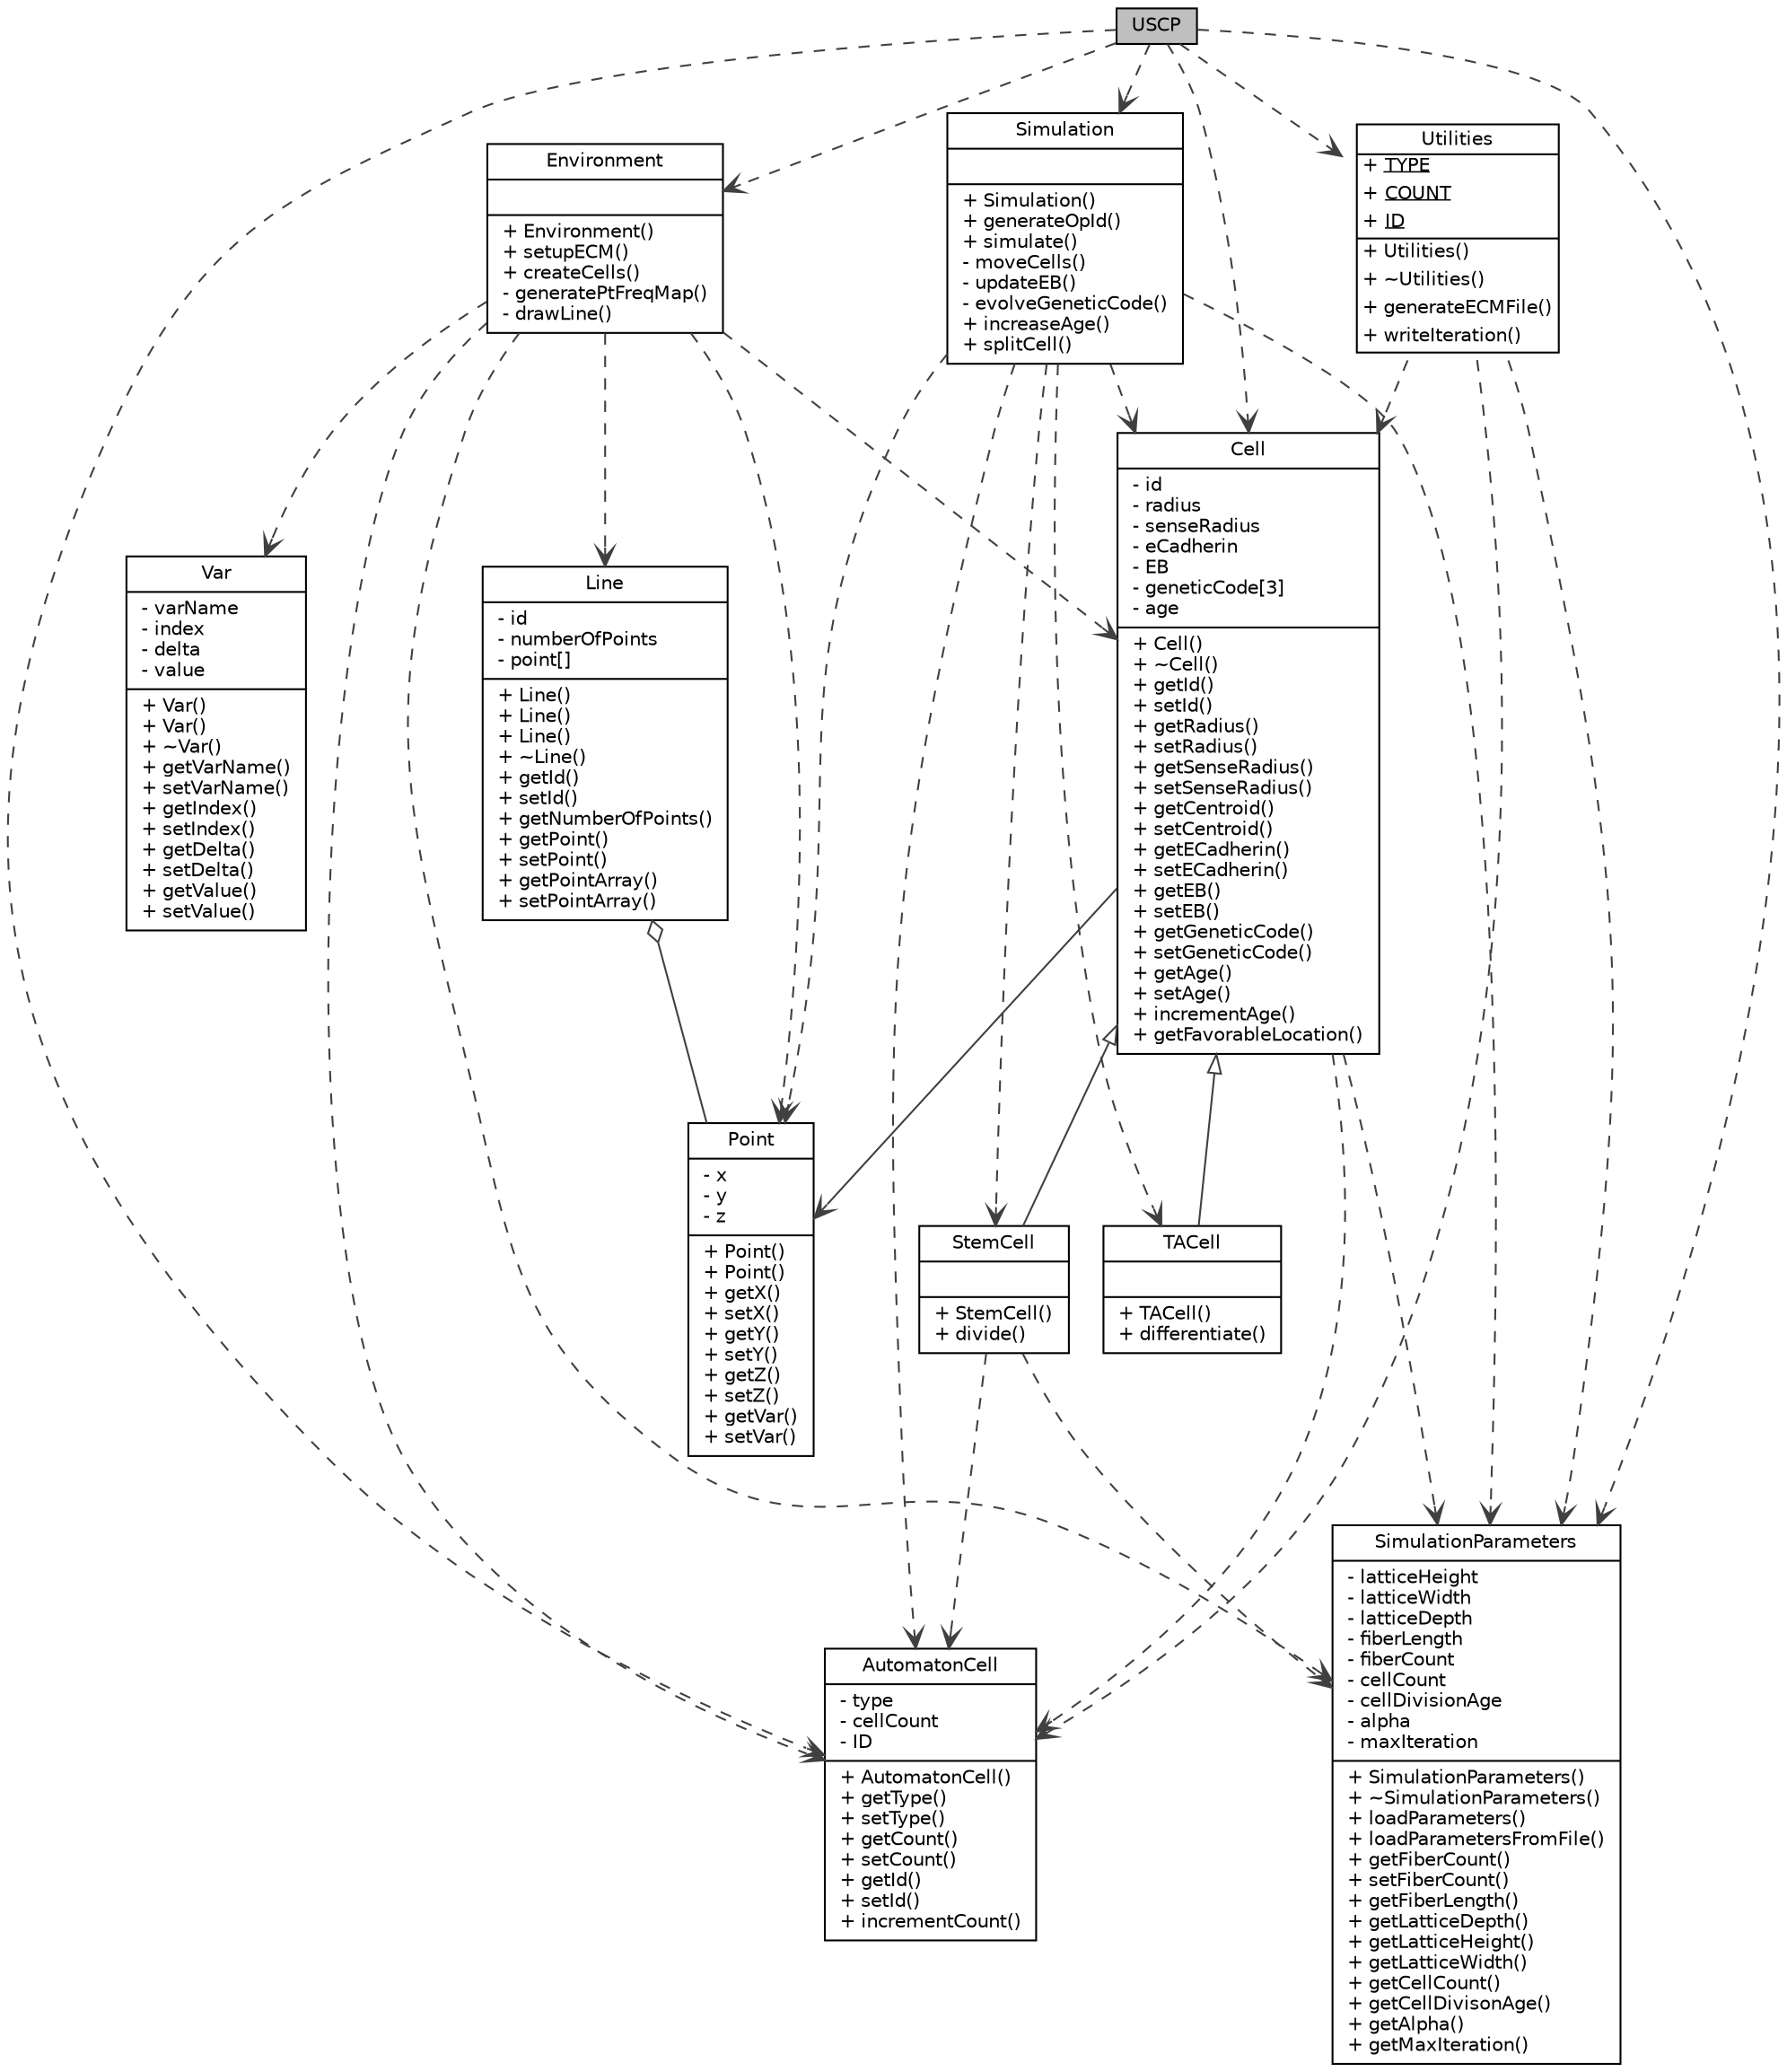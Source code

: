digraph "Class_Diagram" {
//	size="5.5,9"
	//----------------------------------------------------------------------------------------------
	edge [fontname="Helvetica",fontsize="10",labelfontname="Helvetica",labelfontsize="10"];

node [fontname="Helvetica",fontsize="10",shape=record];
//----------------------------------------------------------------------------------------------

uscp [label="USCP",height=0.2,width=0.4,color="black", fillcolor="grey75", style="filled" fontcolor="black"];

//----------------------------------------------------------------------------------------------
automaton_cell [label="{AutomatonCell\n|- type\l- cellCount\l- ID\l|+ AutomatonCell()\l+ getType()\l+ setType()\l+ getCount()\l+ setCount()\l+ getId()\l+ setId()\l+ incrementCount()\l}",height=0.2,width=0.4,color="black", fillcolor="white", style="filled" fontcolor="black"];

//----------------------------------------------------------------------------------------------
cell [label="{Cell\n|- id\l- radius\l- senseRadius\l- eCadherin\l- EB\l- geneticCode[3]\l- age\l|+ Cell()\l+ ~Cell()\l+ getId()\l+ setId()\l+ getRadius()\l+ setRadius()\l+ getSenseRadius()\l+ setSenseRadius()\l+ getCentroid()\l+ setCentroid()\l+ getECadherin()\l+ setECadherin()\l+ getEB()\l+ setEB()\l+ getGeneticCode()\l+ setGeneticCode()\l+ getAge()\l+ setAge()\l+ incrementAge()\l+ getFavorableLocation()\l}",height=0.2,width=0.4,color="black", fillcolor="white", style="filled" fontcolor="black"];

//----------------------------------------------------------------------------------------------
environment [label="{Environment\n||+ Environment()\l+ setupECM()\l+ createCells()\l- generatePtFreqMap()\l- drawLine()\l}",height=0.2,width=0.4,color="black", fillcolor="white", style="filled" fontcolor="black"];

//----------------------------------------------------------------------------------------------
line [label="{Line\n|- id\l- numberOfPoints\l- point[]\l|+ Line()\l+ Line()\l+ Line()\l+ ~Line()\l+ getId()\l+ setId()\l+ getNumberOfPoints()\l+ getPoint()\l+ setPoint()\l+ getPointArray()\l+ setPointArray()\l}",height=0.2,width=0.4,color="black", fillcolor="white", style="filled" fontcolor="black"];

//----------------------------------------------------------------------------------------------
point [label="{Point\n|- x\l- y\l- z\l|+ Point()\l+ Point()\l+ getX()\l+ setX()\l+ getY()\l+ setY()\l+ getZ()\l+ setZ()\l+ getVar()\l+ setVar()\l}",height=0.2,width=0.4,color="black", fillcolor="white", style="filled" fontcolor="black"];

//----------------------------------------------------------------------------------------------
simulation [label="{Simulation\n||+ Simulation()\l+ generateOpId()\l+ simulate()\l- moveCells()\l- updateEB()\l- evolveGeneticCode()\l+ increaseAge()\l+ splitCell()\l}",height=0.2,width=0.4,color="black", fillcolor="white", style="filled" fontcolor="black"];

//----------------------------------------------------------------------------------------------
simulation_param [label="{SimulationParameters\n|- latticeHeight\l- latticeWidth\l- latticeDepth\l- fiberLength\l- fiberCount\l- cellCount\l- cellDivisionAge\l- alpha\l- maxIteration\l|+ SimulationParameters()\l+ ~SimulationParameters()\l+ loadParameters()\l+ loadParametersFromFile()\l+ getFiberCount()\l+ setFiberCount()\l+ getFiberLength()\l+ getLatticeDepth()\l+ getLatticeHeight()\l+ getLatticeWidth()\l+ getCellCount()\l+ getCellDivisonAge()\l+ getAlpha()\l+ getMaxIteration()\l}",height=0.2,width=0.4,color="black", fillcolor="white", style="filled" fontcolor="black"];

//----------------------------------------------------------------------------------------------
utilities [label=<<TABLE ALIGN="LEFT" CELLBORDER="0" CELLSPACING="0" ><TR><TD>Utilities</TD></TR><HR/><TR><TD ALIGN="LEFT">+ <u>TYPE</u></TD></TR><TR><TD ALIGN="LEFT">+ <U>COUNT</U></TD></TR><TR><TD ALIGN="LEFT">+ <U>ID</U></TD></TR><HR/><TR><TD ALIGN="LEFT">+ Utilities()</TD></TR><TR><TD ALIGN="LEFT">+ ~Utilities()</TD></TR><TR><TD ALIGN="LEFT">+ generateECMFile()</TD></TR><TR><TD ALIGN="LEFT">+ writeIteration()</TD></TR></TABLE>>,shape=plaintext,height=0.2,width=0.4,color="black", fillcolor="white", style="filled" fontcolor="black"];

//----------------------------------------------------------------------------------------------
var [label="{Var\n|- varName\l- index\l- delta\l- value\l|+ Var()\l+ Var()\l+ ~Var()\l+ getVarName()\l+ setVarName()\l+ getIndex()\l+ setIndex()\l+ getDelta()\l+ setDelta()\l+ getValue()\l+ setValue()\l}",height=0.2,width=0.4,color="black", fillcolor="white", style="filled" fontcolor="black"];

//----------------------------------------------------------------------------------------------
stem_cell [label="{StemCell\n||+ StemCell()\l+ divide()\l}",height=0.2,width=0.4,color="black", fillcolor="white", style="filled" fontcolor="black"];

//----------------------------------------------------------------------------------------------
ta_cell [label="{TACell\n||+ TACell()\l+ differentiate()\l}",height=0.2,width=0.4,color="black", fillcolor="white", style="filled" fontcolor="black"];


//----------------------------------------------------------------------------------------------
uscp -> automaton_cell [color="grey25",fontsize="10",style="dashed" ,fontname="Helvetica",arrowhead=vee];
uscp -> cell [color="grey25",fontsize="10",style="dashed" ,fontname="Helvetica",arrowhead=vee];
uscp -> environment [color="grey25",fontsize="10",style="dashed" ,fontname="Helvetica",arrowhead=vee];
uscp -> simulation [color="grey25",fontsize="10",style="dashed" ,fontname="Helvetica",arrowhead=vee];
uscp -> simulation_param [color="grey25",fontsize="10",style="dashed" ,fontname="Helvetica",arrowhead=vee];
uscp -> utilities [color="grey25",fontsize="10",style="dashed" ,fontname="Helvetica",arrowhead=vee];

cell -> point [color="grey25",fontsize="10",style="solid" ,fontname="Helvetica" arrowhead=vee];
cell -> automaton_cell [color="grey25",fontsize="10",style="dashed" ,fontname="Helvetica",arrowhead=vee];
cell -> simulation_param [color="grey25",fontsize="10",style="dashed" ,fontname="Helvetica",arrowhead=vee];
cell -> stem_cell [color="grey25",fontsize="10",style="solid" ,fontname="Helvetica" dir="back" arrowtail=empty];
cell -> ta_cell [color="grey25",fontsize="10",style="solid" ,fontname="Helvetica" dir="back" arrowtail=empty];

environment -> automaton_cell [color="grey25",fontsize="10",style="dashed" ,fontname="Helvetica",arrowhead=vee];
environment -> cell [color="grey25",fontsize="10",style="dashed" ,fontname="Helvetica",arrowhead=vee];
environment -> line [color="grey25",fontsize="10",style="dashed" ,fontname="Helvetica",arrowhead=vee];
environment -> point [color="grey25",fontsize="10",style="dashed" ,fontname="Helvetica",arrowhead=vee];
environment -> simulation_param [color="grey25",fontsize="10",style="dashed" ,fontname="Helvetica",arrowhead=vee];
environment -> var [color="grey25",fontsize="10",style="dashed" ,fontname="Helvetica",arrowhead=vee];

line -> point [color="grey25",fontsize="10",style="solid" ,fontname="Helvetica" dir="back" arrowtail=ediamond];

simulation -> automaton_cell [color="grey25",fontsize="10",style="dashed" ,fontname="Helvetica",arrowhead=vee];
simulation -> cell [color="grey25",fontsize="10",style="dashed" ,fontname="Helvetica",arrowhead=vee];
simulation -> point [color="grey25",fontsize="10",style="dashed" ,fontname="Helvetica",arrowhead=vee];
simulation -> simulation_param [color="grey25",fontsize="10",style="dashed" ,fontname="Helvetica",arrowhead=vee];
simulation -> stem_cell [color="grey25",fontsize="10",style="dashed" ,fontname="Helvetica",arrowhead=vee];
simulation -> ta_cell [color="grey25",fontsize="10",style="dashed" ,fontname="Helvetica",arrowhead=vee];

utilities -> automaton_cell [color="grey25",fontsize="10",style="dashed" ,fontname="Helvetica",arrowhead=vee];
utilities -> simulation_param [color="grey25",fontsize="10",style="dashed" ,fontname="Helvetica",arrowhead=vee];
utilities -> cell [color="grey25",fontsize="10",style="dashed" ,fontname="Helvetica",arrowhead=vee];

stem_cell -> automaton_cell [color="grey25",fontsize="10",style="dashed" ,fontname="Helvetica",arrowhead=vee];
stem_cell -> simulation_param [color="grey25",fontsize="10",style="dashed" ,fontname="Helvetica",arrowhead=vee];

}




